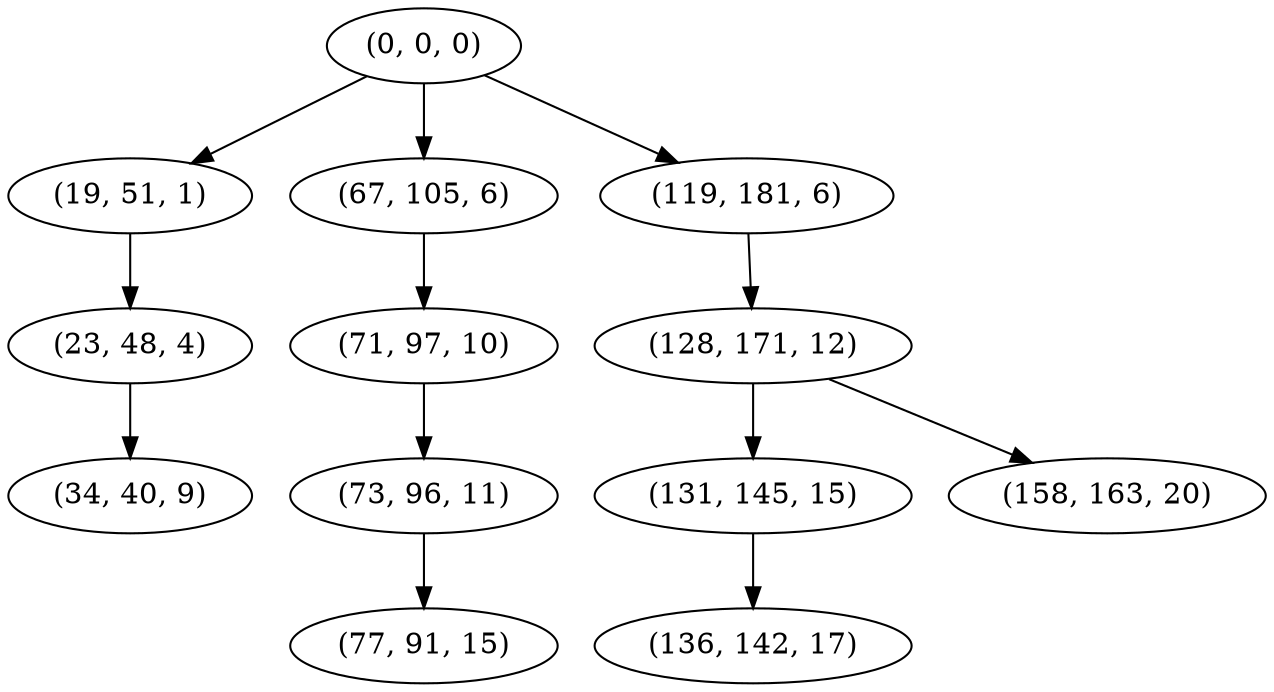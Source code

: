 digraph tree {
    "(0, 0, 0)";
    "(19, 51, 1)";
    "(23, 48, 4)";
    "(34, 40, 9)";
    "(67, 105, 6)";
    "(71, 97, 10)";
    "(73, 96, 11)";
    "(77, 91, 15)";
    "(119, 181, 6)";
    "(128, 171, 12)";
    "(131, 145, 15)";
    "(136, 142, 17)";
    "(158, 163, 20)";
    "(0, 0, 0)" -> "(19, 51, 1)";
    "(0, 0, 0)" -> "(67, 105, 6)";
    "(0, 0, 0)" -> "(119, 181, 6)";
    "(19, 51, 1)" -> "(23, 48, 4)";
    "(23, 48, 4)" -> "(34, 40, 9)";
    "(67, 105, 6)" -> "(71, 97, 10)";
    "(71, 97, 10)" -> "(73, 96, 11)";
    "(73, 96, 11)" -> "(77, 91, 15)";
    "(119, 181, 6)" -> "(128, 171, 12)";
    "(128, 171, 12)" -> "(131, 145, 15)";
    "(128, 171, 12)" -> "(158, 163, 20)";
    "(131, 145, 15)" -> "(136, 142, 17)";
}
